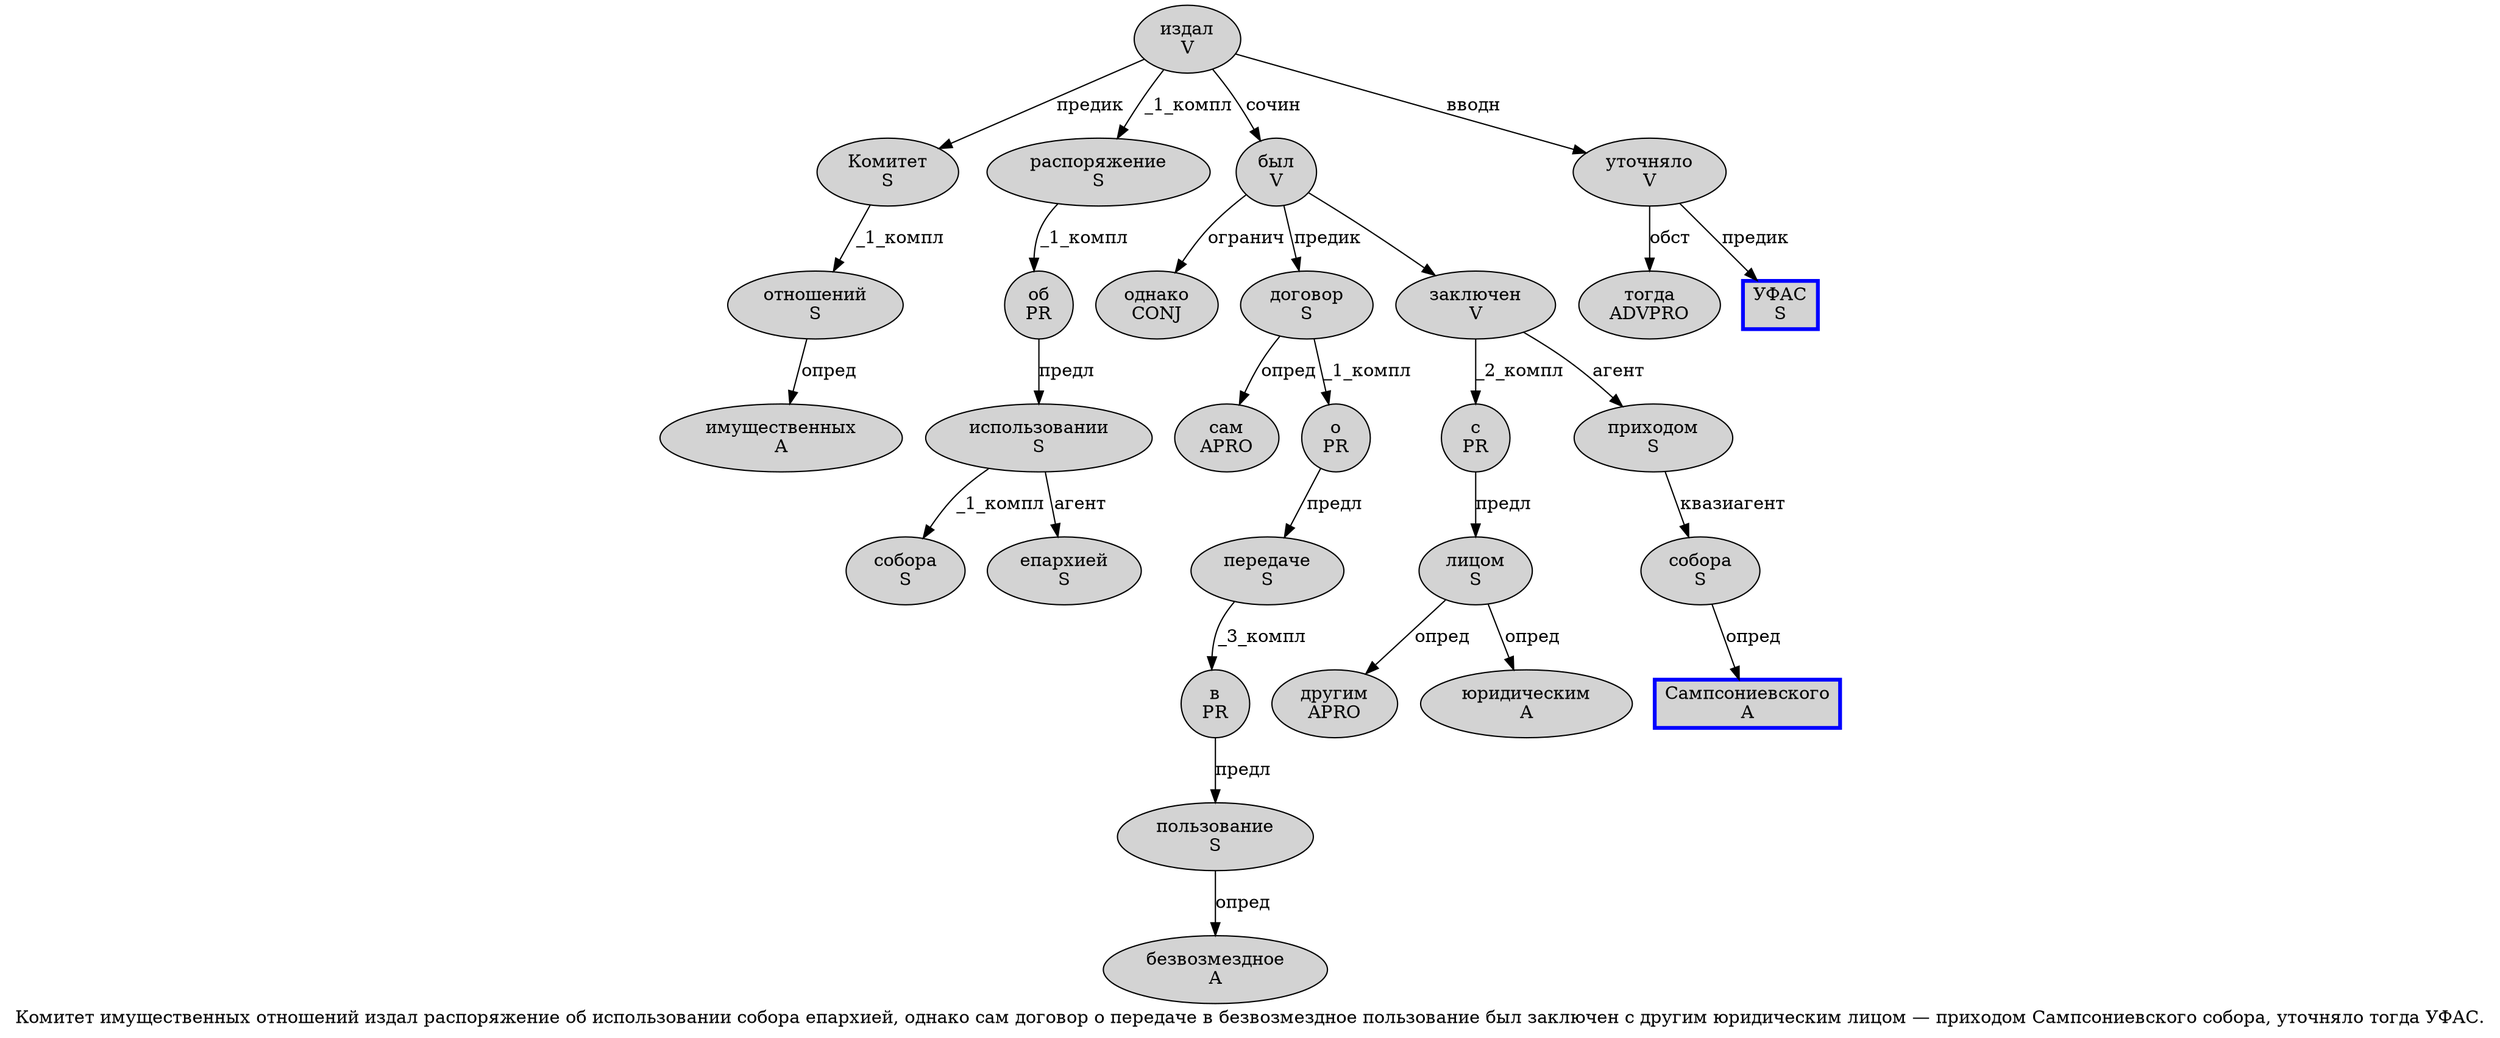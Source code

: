 digraph SENTENCE_681 {
	graph [label="Комитет имущественных отношений издал распоряжение об использовании собора епархией, однако сам договор о передаче в безвозмездное пользование был заключен с другим юридическим лицом — приходом Сампсониевского собора, уточняло тогда УФАС."]
	node [style=filled]
		0 [label="Комитет
S" color="" fillcolor=lightgray penwidth=1 shape=ellipse]
		1 [label="имущественных
A" color="" fillcolor=lightgray penwidth=1 shape=ellipse]
		2 [label="отношений
S" color="" fillcolor=lightgray penwidth=1 shape=ellipse]
		3 [label="издал
V" color="" fillcolor=lightgray penwidth=1 shape=ellipse]
		4 [label="распоряжение
S" color="" fillcolor=lightgray penwidth=1 shape=ellipse]
		5 [label="об
PR" color="" fillcolor=lightgray penwidth=1 shape=ellipse]
		6 [label="использовании
S" color="" fillcolor=lightgray penwidth=1 shape=ellipse]
		7 [label="собора
S" color="" fillcolor=lightgray penwidth=1 shape=ellipse]
		8 [label="епархией
S" color="" fillcolor=lightgray penwidth=1 shape=ellipse]
		10 [label="однако
CONJ" color="" fillcolor=lightgray penwidth=1 shape=ellipse]
		11 [label="сам
APRO" color="" fillcolor=lightgray penwidth=1 shape=ellipse]
		12 [label="договор
S" color="" fillcolor=lightgray penwidth=1 shape=ellipse]
		13 [label="о
PR" color="" fillcolor=lightgray penwidth=1 shape=ellipse]
		14 [label="передаче
S" color="" fillcolor=lightgray penwidth=1 shape=ellipse]
		15 [label="в
PR" color="" fillcolor=lightgray penwidth=1 shape=ellipse]
		16 [label="безвозмездное
A" color="" fillcolor=lightgray penwidth=1 shape=ellipse]
		17 [label="пользование
S" color="" fillcolor=lightgray penwidth=1 shape=ellipse]
		18 [label="был
V" color="" fillcolor=lightgray penwidth=1 shape=ellipse]
		19 [label="заключен
V" color="" fillcolor=lightgray penwidth=1 shape=ellipse]
		20 [label="с
PR" color="" fillcolor=lightgray penwidth=1 shape=ellipse]
		21 [label="другим
APRO" color="" fillcolor=lightgray penwidth=1 shape=ellipse]
		22 [label="юридическим
A" color="" fillcolor=lightgray penwidth=1 shape=ellipse]
		23 [label="лицом
S" color="" fillcolor=lightgray penwidth=1 shape=ellipse]
		25 [label="приходом
S" color="" fillcolor=lightgray penwidth=1 shape=ellipse]
		26 [label="Сампсониевского
A" color=blue fillcolor=lightgray penwidth=3 shape=box]
		27 [label="собора
S" color="" fillcolor=lightgray penwidth=1 shape=ellipse]
		29 [label="уточняло
V" color="" fillcolor=lightgray penwidth=1 shape=ellipse]
		30 [label="тогда
ADVPRO" color="" fillcolor=lightgray penwidth=1 shape=ellipse]
		31 [label="УФАС
S" color=blue fillcolor=lightgray penwidth=3 shape=box]
			29 -> 30 [label="обст"]
			29 -> 31 [label="предик"]
			6 -> 7 [label="_1_компл"]
			6 -> 8 [label="агент"]
			17 -> 16 [label="опред"]
			14 -> 15 [label="_3_компл"]
			0 -> 2 [label="_1_компл"]
			2 -> 1 [label="опред"]
			13 -> 14 [label="предл"]
			20 -> 23 [label="предл"]
			15 -> 17 [label="предл"]
			5 -> 6 [label="предл"]
			12 -> 11 [label="опред"]
			12 -> 13 [label="_1_компл"]
			19 -> 20 [label="_2_компл"]
			19 -> 25 [label="агент"]
			23 -> 21 [label="опред"]
			23 -> 22 [label="опред"]
			3 -> 0 [label="предик"]
			3 -> 4 [label="_1_компл"]
			3 -> 18 [label="сочин"]
			3 -> 29 [label="вводн"]
			25 -> 27 [label="квазиагент"]
			18 -> 10 [label="огранич"]
			18 -> 12 [label="предик"]
			18 -> 19
			4 -> 5 [label="_1_компл"]
			27 -> 26 [label="опред"]
}